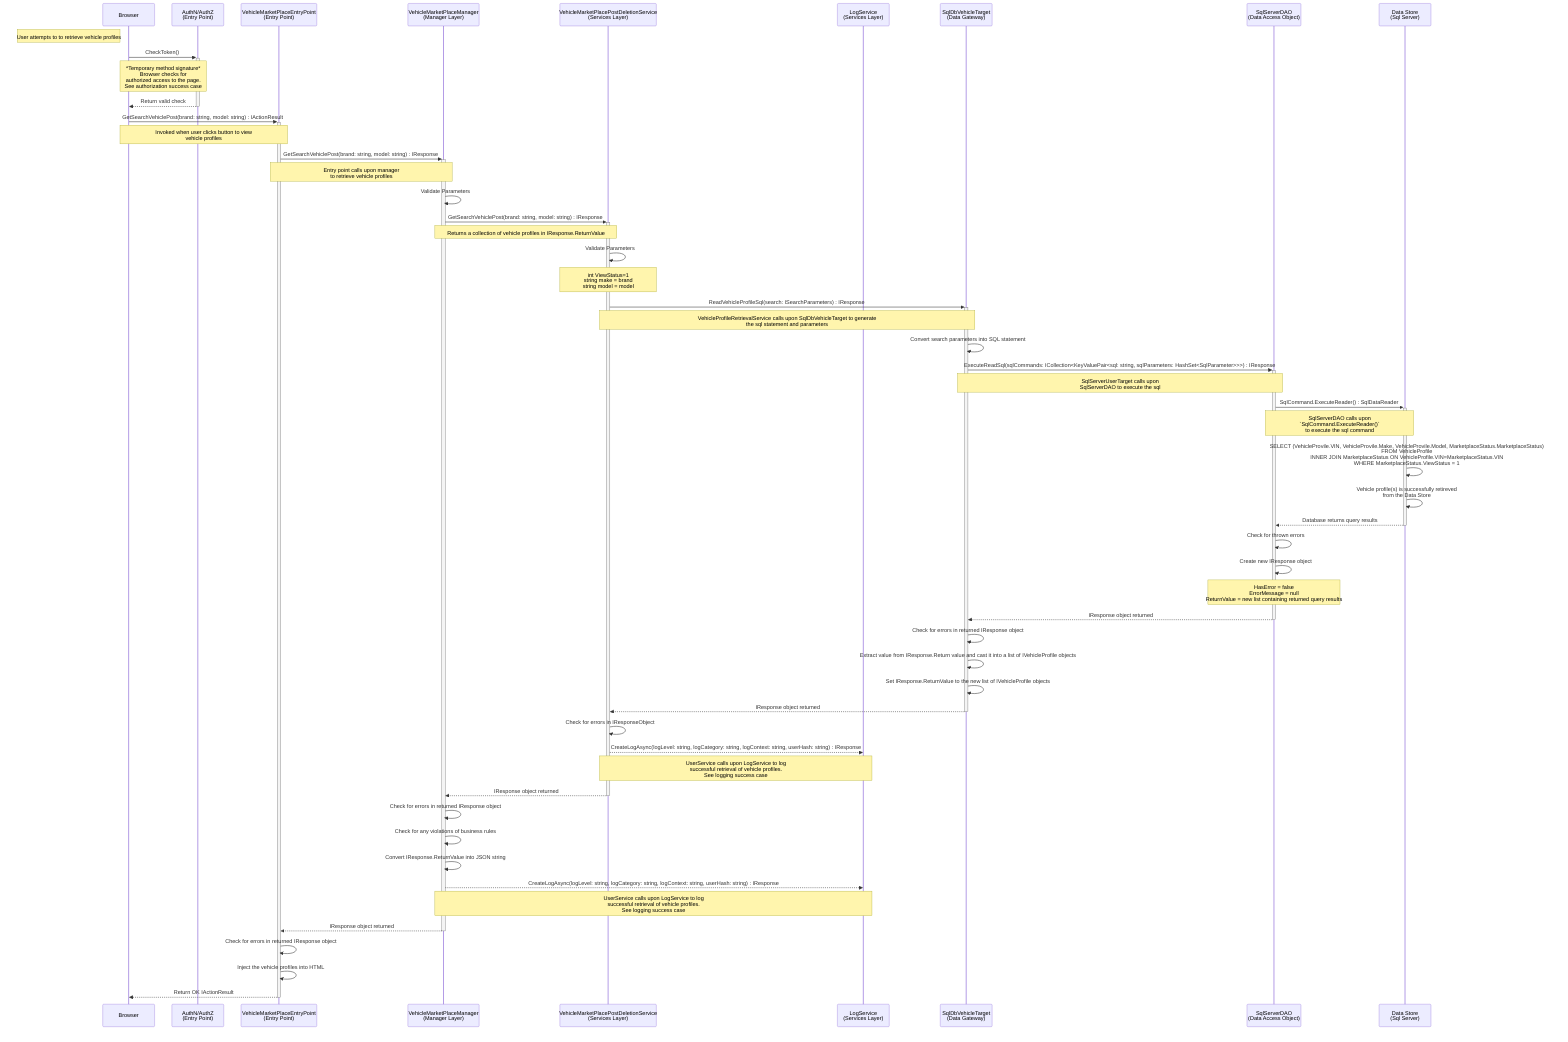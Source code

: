 sequenceDiagram
participant u as Browser
participant az as AuthN/AuthZ<br>(Entry Point)
participant e as VehicleMarketPlaceEntryPoint<br>(Entry Point)
participant vpm as VehicleMarketPlaceManager<br>(Manager Layer)
participant vps as VehicleMarketPlacePostDeletionService<br>(Services Layer)
participant ll as LogService<br>(Services Layer)
participant dg as SqlDbVehicleTarget<br>(Data Gateway)
participant da as SqlServerDAO<br>(Data Access Object)
participant ds as Data Store<br>(Sql Server)

Note Left of u: User attempts to to retrieve vehicle profiles
u->>+az: CheckToken() 
    Note over u,az: *Temporary method signature*<br>Browser checks for<br>authorized access to the page.<br>See authorization success case
az-->>-u: Return valid check

u->>+e: GetSearchVehiclePost(brand: string, model: string) : IActionResult
    Note over u,e: Invoked when user clicks button to view<br>vehicle profiles

    e->>+vpm: GetSearchVehiclePost(brand: string, model: string) : IResponse
        Note over e,vpm: Entry point calls upon manager<br>to retrieve vehicle profiles

        vpm->>vpm: Validate Parameters
            
        vpm->>+vps: GetSearchVehiclePost(brand: string, model: string) : IResponse
            Note over vpm,vps: Returns a collection of vehicle profiles in IResponse.ReturnValue

            vps->>vps: Validate Parameters
                Note over vps,vps: int ViewStatus=1<br>string make = brand<br>string model = model


            vps->>+dg: ReadVehicleProfileSql(search: ISearchParameters) : IResponse
                Note over vps,dg: VehicleProfileRetrievalService calls upon SqlDbVehicleTarget to generate<br>the sql statement and parameters

                dg->>dg: Convert search parameters into SQL statement

                dg->>+da: ExecuteReadSql(sqlCommands: ICollection<KeyValuePair<sql: string, sqlParameters: HashSet<SqlParameter>>>) : IResponse
                    Note over dg,da: SqlServerUserTarget calls upon<br>SqlServerDAO to execute the sql

                    da->>+ds: SqlCommand.ExecuteReader() : SqlDataReader
                        Note over da,ds: SqlServerDAO calls upon<br>`SqlCommand.ExecuteReader()`<br>to execute the sql command
                        
                        ds->>ds: SELECT (VehicleProvile.VIN, VehicleProvile.Make, VehicleProvile.Model, MarketplaceStatus.MarketplaceStatus)<br>FROM VehicleProfile <br>INNER JOIN MarketplaceStatus ON VehicleProfile.VIN=MarketplaceStatus.VIN<br>WHERE MarketplaceStatus.ViewStatus = 1;

                        ds->>ds: Vehicle profile(s) is successfully retireved<br>from the Data Store

                    ds-->>-da: Database returns query results

                    da->>da: Check for thrown errors

                    da->>da: Create new IResponse object
                        Note over da: HasError = false<br>ErrorMessage = null<br>ReturnValue = new list containing returned query results

                da-->>-dg: IResponse object returned

                dg->>dg: Check for errors in returned IResponse object

                dg->>dg: Extract value from IResponse.Return value and cast it into a list of IVehicleProfile objects

                dg->>dg: Set IResponse.ReturnValue to the new list of IVehicleProfile objects

            dg-->>-vps: IResponse object returned

            vps->>vps: Check for errors in IResponseObject

            # Log successful vehicle profile retrieval
            vps-->>ll: CreateLogAsync(logLevel: string, logCategory: string, logContext: string, userHash: string) : IResponse
                Note over vps,ll: UserService calls upon LogService to log<br>successful retrieval of vehicle profiles.<br>See logging success case

        vps-->>-vpm: IResponse object returned

        vpm->>vpm: Check for errors in returned IResponse object

        vpm->>vpm: Check for any violations of business rules

        vpm->>vpm: Convert IResponse.ReturnValue into JSON string

        # Log successful vehicle profile retrieval
        vpm-->>ll: CreateLogAsync(logLevel: string, logCategory: string, logContext: string, userHash: string) : IResponse
            Note over vpm,ll: UserService calls upon LogService to log<br>successful retrieval of vehicle profiles.<br>See logging success case

    vpm-->>-e: IResponse object returned

    e->>e: Check for errors in returned IResponse object

    e->>e: Inject the vehicle profiles into HTML

e-->>-u: Return OK IActionResult
